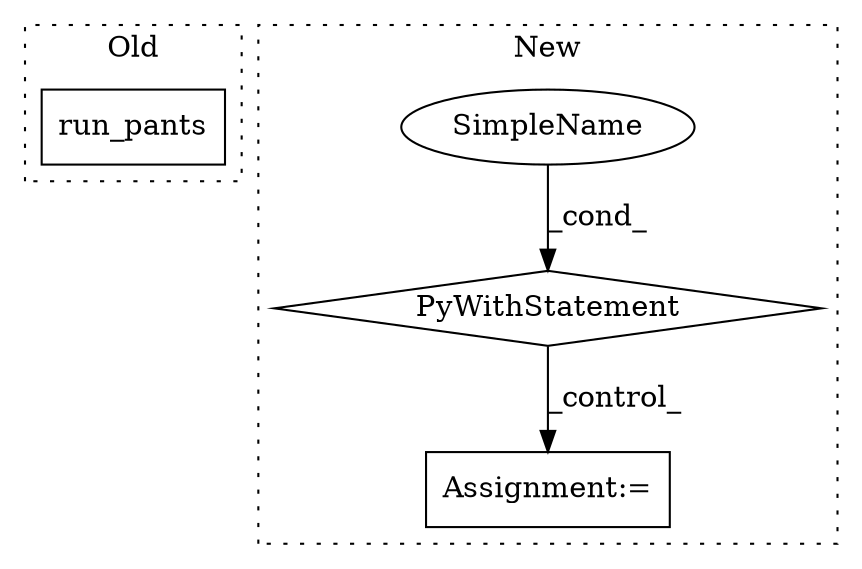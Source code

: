 digraph G {
subgraph cluster0 {
1 [label="run_pants" a="32" s="601,696" l="10,1" shape="box"];
label = "Old";
style="dotted";
}
subgraph cluster1 {
2 [label="PyWithStatement" a="104" s="447,510" l="10,2" shape="diamond"];
3 [label="SimpleName" a="42" s="" l="" shape="ellipse"];
4 [label="Assignment:=" a="7" s="524" l="6" shape="box"];
label = "New";
style="dotted";
}
2 -> 4 [label="_control_"];
3 -> 2 [label="_cond_"];
}